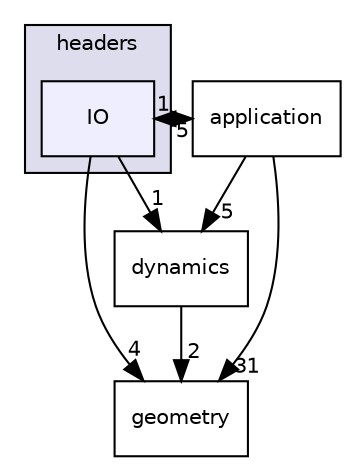 digraph "C:/Users/vishu.b/source/repos/venumb/zSpace_v001/headers/IO" {
  compound=true
  node [ fontsize="10", fontname="Helvetica"];
  edge [ labelfontsize="10", labelfontname="Helvetica"];
  subgraph clusterdir_23bc3ef9c0c65852104e023cfd46f1cf {
    graph [ bgcolor="#ddddee", pencolor="black", label="headers" fontname="Helvetica", fontsize="10", URL="dir_23bc3ef9c0c65852104e023cfd46f1cf.html"]
  dir_c39ffa7e57fcef7fb395accd655af61c [shape=box, label="IO", style="filled", fillcolor="#eeeeff", pencolor="black", URL="dir_c39ffa7e57fcef7fb395accd655af61c.html"];
  }
  dir_2c78b881e4b4a268aea6361c0bb052d5 [shape=box label="geometry" URL="dir_2c78b881e4b4a268aea6361c0bb052d5.html"];
  dir_06afe494b9e3b3420284d59ad0661a2a [shape=box label="application" URL="dir_06afe494b9e3b3420284d59ad0661a2a.html"];
  dir_37e539c60b8509765493f89baa6a7e4d [shape=box label="dynamics" URL="dir_37e539c60b8509765493f89baa6a7e4d.html"];
  dir_c39ffa7e57fcef7fb395accd655af61c->dir_2c78b881e4b4a268aea6361c0bb052d5 [headlabel="4", labeldistance=1.5 headhref="dir_000015_000013.html"];
  dir_c39ffa7e57fcef7fb395accd655af61c->dir_06afe494b9e3b3420284d59ad0661a2a [headlabel="1", labeldistance=1.5 headhref="dir_000015_000008.html"];
  dir_c39ffa7e57fcef7fb395accd655af61c->dir_37e539c60b8509765493f89baa6a7e4d [headlabel="1", labeldistance=1.5 headhref="dir_000015_000012.html"];
  dir_06afe494b9e3b3420284d59ad0661a2a->dir_c39ffa7e57fcef7fb395accd655af61c [headlabel="5", labeldistance=1.5 headhref="dir_000008_000015.html"];
  dir_06afe494b9e3b3420284d59ad0661a2a->dir_2c78b881e4b4a268aea6361c0bb052d5 [headlabel="31", labeldistance=1.5 headhref="dir_000008_000013.html"];
  dir_06afe494b9e3b3420284d59ad0661a2a->dir_37e539c60b8509765493f89baa6a7e4d [headlabel="5", labeldistance=1.5 headhref="dir_000008_000012.html"];
  dir_37e539c60b8509765493f89baa6a7e4d->dir_2c78b881e4b4a268aea6361c0bb052d5 [headlabel="2", labeldistance=1.5 headhref="dir_000012_000013.html"];
}

